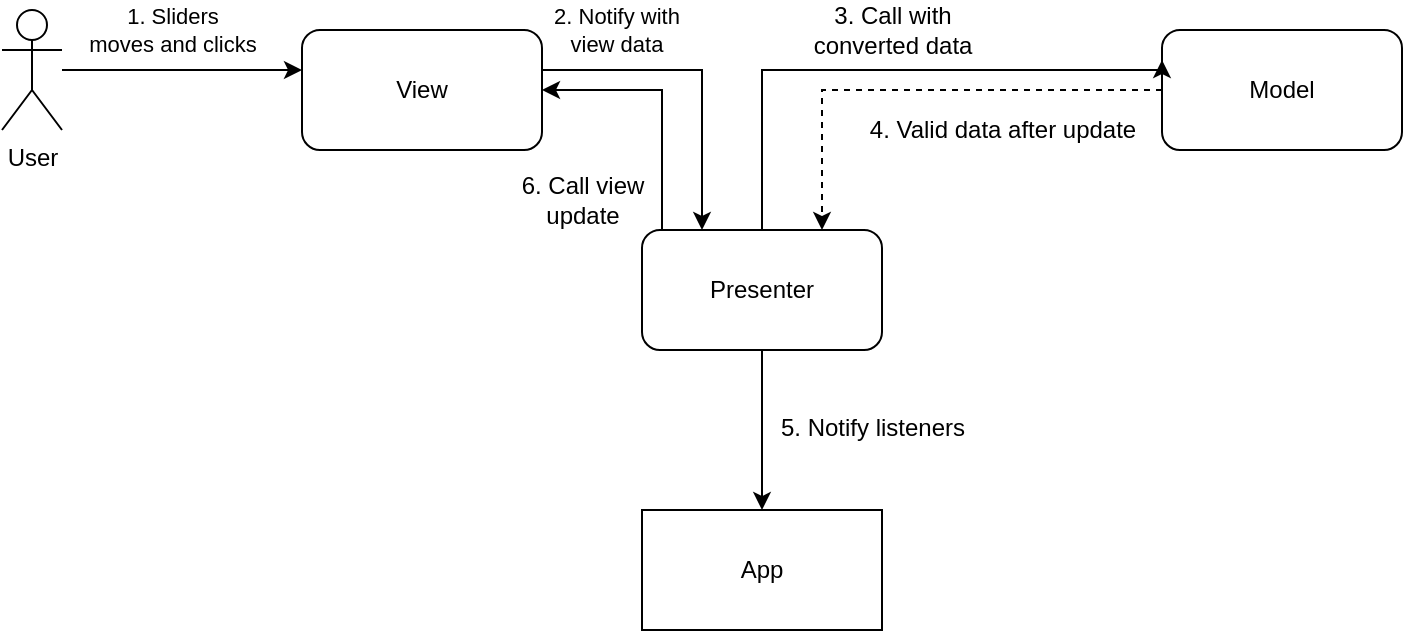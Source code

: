 <mxfile version="13.1.11" type="device"><diagram id="C5RBs43oDa-KdzZeNtuy" name="Page-1"><mxGraphModel dx="1166" dy="657" grid="1" gridSize="10" guides="1" tooltips="1" connect="1" arrows="1" fold="1" page="1" pageScale="1" pageWidth="827" pageHeight="1169" math="0" shadow="0"><root><mxCell id="WIyWlLk6GJQsqaUBKTNV-0"/><mxCell id="WIyWlLk6GJQsqaUBKTNV-1" parent="WIyWlLk6GJQsqaUBKTNV-0"/><mxCell id="_DrbKm8S_Ey5Jbv_NTcJ-35" style="edgeStyle=orthogonalEdgeStyle;rounded=0;orthogonalLoop=1;jettySize=auto;html=1;entryX=0.75;entryY=0;entryDx=0;entryDy=0;dashed=1;" edge="1" parent="WIyWlLk6GJQsqaUBKTNV-1" source="_DrbKm8S_Ey5Jbv_NTcJ-1" target="_DrbKm8S_Ey5Jbv_NTcJ-5"><mxGeometry relative="1" as="geometry"><Array as="points"><mxPoint x="480" y="210"/></Array></mxGeometry></mxCell><mxCell id="_DrbKm8S_Ey5Jbv_NTcJ-1" value="Model" style="rounded=1;whiteSpace=wrap;html=1;" vertex="1" parent="WIyWlLk6GJQsqaUBKTNV-1"><mxGeometry x="650" y="180" width="120" height="60" as="geometry"/></mxCell><mxCell id="_DrbKm8S_Ey5Jbv_NTcJ-27" style="edgeStyle=orthogonalEdgeStyle;rounded=0;orthogonalLoop=1;jettySize=auto;html=1;" edge="1" parent="WIyWlLk6GJQsqaUBKTNV-1" source="_DrbKm8S_Ey5Jbv_NTcJ-3" target="_DrbKm8S_Ey5Jbv_NTcJ-5"><mxGeometry relative="1" as="geometry"><Array as="points"><mxPoint x="420" y="200"/></Array></mxGeometry></mxCell><mxCell id="_DrbKm8S_Ey5Jbv_NTcJ-28" value="&lt;div&gt;2. Notify with &lt;br&gt;&lt;/div&gt;&lt;div&gt;view data &lt;/div&gt;" style="edgeLabel;html=1;align=center;verticalAlign=middle;resizable=0;points=[];" vertex="1" connectable="0" parent="_DrbKm8S_Ey5Jbv_NTcJ-27"><mxGeometry x="-0.72" y="-2" relative="1" as="geometry"><mxPoint x="14" y="-22" as="offset"/></mxGeometry></mxCell><mxCell id="_DrbKm8S_Ey5Jbv_NTcJ-3" value="View" style="rounded=1;whiteSpace=wrap;html=1;" vertex="1" parent="WIyWlLk6GJQsqaUBKTNV-1"><mxGeometry x="220" y="180" width="120" height="60" as="geometry"/></mxCell><mxCell id="_DrbKm8S_Ey5Jbv_NTcJ-31" style="edgeStyle=orthogonalEdgeStyle;rounded=0;orthogonalLoop=1;jettySize=auto;html=1;entryX=0;entryY=0.25;entryDx=0;entryDy=0;" edge="1" parent="WIyWlLk6GJQsqaUBKTNV-1" source="_DrbKm8S_Ey5Jbv_NTcJ-5" target="_DrbKm8S_Ey5Jbv_NTcJ-1"><mxGeometry relative="1" as="geometry"><Array as="points"><mxPoint x="450" y="200"/><mxPoint x="650" y="200"/></Array></mxGeometry></mxCell><mxCell id="_DrbKm8S_Ey5Jbv_NTcJ-40" style="edgeStyle=orthogonalEdgeStyle;rounded=0;orthogonalLoop=1;jettySize=auto;html=1;" edge="1" parent="WIyWlLk6GJQsqaUBKTNV-1" source="_DrbKm8S_Ey5Jbv_NTcJ-5" target="_DrbKm8S_Ey5Jbv_NTcJ-38"><mxGeometry relative="1" as="geometry"/></mxCell><mxCell id="_DrbKm8S_Ey5Jbv_NTcJ-42" style="edgeStyle=orthogonalEdgeStyle;rounded=0;orthogonalLoop=1;jettySize=auto;html=1;" edge="1" parent="WIyWlLk6GJQsqaUBKTNV-1" source="_DrbKm8S_Ey5Jbv_NTcJ-5" target="_DrbKm8S_Ey5Jbv_NTcJ-3"><mxGeometry relative="1" as="geometry"><Array as="points"><mxPoint x="400" y="210"/></Array></mxGeometry></mxCell><mxCell id="_DrbKm8S_Ey5Jbv_NTcJ-5" value="Presenter" style="rounded=1;whiteSpace=wrap;html=1;" vertex="1" parent="WIyWlLk6GJQsqaUBKTNV-1"><mxGeometry x="390" y="280" width="120" height="60" as="geometry"/></mxCell><mxCell id="_DrbKm8S_Ey5Jbv_NTcJ-22" style="edgeStyle=orthogonalEdgeStyle;rounded=0;orthogonalLoop=1;jettySize=auto;html=1;" edge="1" parent="WIyWlLk6GJQsqaUBKTNV-1" source="_DrbKm8S_Ey5Jbv_NTcJ-19" target="_DrbKm8S_Ey5Jbv_NTcJ-3"><mxGeometry relative="1" as="geometry"><Array as="points"><mxPoint x="180" y="200"/><mxPoint x="180" y="200"/></Array></mxGeometry></mxCell><mxCell id="_DrbKm8S_Ey5Jbv_NTcJ-24" value="&lt;div&gt;1. Sliders &lt;br&gt;&lt;/div&gt;&lt;div&gt;moves and clicks&lt;/div&gt;" style="edgeLabel;html=1;align=center;verticalAlign=middle;resizable=0;points=[];" vertex="1" connectable="0" parent="_DrbKm8S_Ey5Jbv_NTcJ-22"><mxGeometry x="0.237" y="-2" relative="1" as="geometry"><mxPoint x="-19" y="-22" as="offset"/></mxGeometry></mxCell><mxCell id="_DrbKm8S_Ey5Jbv_NTcJ-19" value="User" style="shape=umlActor;verticalLabelPosition=bottom;labelBackgroundColor=#ffffff;verticalAlign=top;html=1;outlineConnect=0;" vertex="1" parent="WIyWlLk6GJQsqaUBKTNV-1"><mxGeometry x="70" y="170" width="30" height="60" as="geometry"/></mxCell><mxCell id="_DrbKm8S_Ey5Jbv_NTcJ-32" value="&lt;div&gt;3. Call with &lt;br&gt;&lt;/div&gt;&lt;div&gt;converted data&lt;/div&gt;" style="text;html=1;align=center;verticalAlign=middle;resizable=0;points=[];autosize=1;" vertex="1" parent="WIyWlLk6GJQsqaUBKTNV-1"><mxGeometry x="470" y="165" width="90" height="30" as="geometry"/></mxCell><mxCell id="_DrbKm8S_Ey5Jbv_NTcJ-36" value="4. Valid data after update" style="text;html=1;align=center;verticalAlign=middle;resizable=0;points=[];autosize=1;" vertex="1" parent="WIyWlLk6GJQsqaUBKTNV-1"><mxGeometry x="495" y="220" width="150" height="20" as="geometry"/></mxCell><mxCell id="_DrbKm8S_Ey5Jbv_NTcJ-38" value="App" style="rounded=0;whiteSpace=wrap;html=1;" vertex="1" parent="WIyWlLk6GJQsqaUBKTNV-1"><mxGeometry x="390" y="420" width="120" height="60" as="geometry"/></mxCell><mxCell id="_DrbKm8S_Ey5Jbv_NTcJ-41" value="5. Notify listeners" style="text;html=1;align=center;verticalAlign=middle;resizable=0;points=[];autosize=1;" vertex="1" parent="WIyWlLk6GJQsqaUBKTNV-1"><mxGeometry x="450" y="369" width="110" height="20" as="geometry"/></mxCell><mxCell id="_DrbKm8S_Ey5Jbv_NTcJ-43" value="&lt;div&gt;6. Call view &lt;br&gt;&lt;/div&gt;&lt;div&gt;update&lt;/div&gt;" style="text;html=1;align=center;verticalAlign=middle;resizable=0;points=[];autosize=1;" vertex="1" parent="WIyWlLk6GJQsqaUBKTNV-1"><mxGeometry x="320" y="250" width="80" height="30" as="geometry"/></mxCell></root></mxGraphModel></diagram></mxfile>